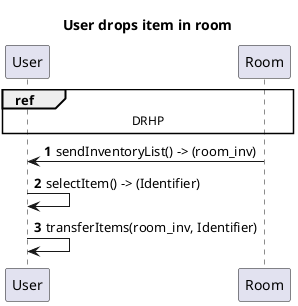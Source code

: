 @startuml
'https://plantuml.com/sequence-diagram
title User drops item in room
autonumber

participant "User" as U
participant "Room" as R

ref over U, R: DRHP

R -> U: sendInventoryList() -> (room_inv)
U -> U: selectItem() -> (Identifier)
U -> U: transferItems(room_inv, Identifier)

@enduml